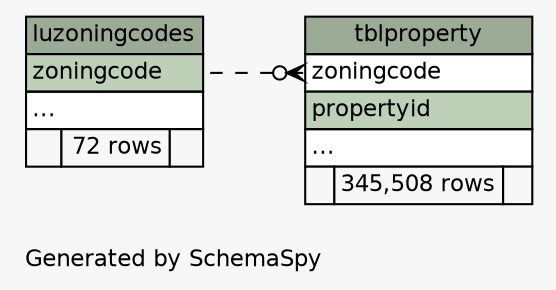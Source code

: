 // dot 2.40.1 on Mac OS X 10.10.5
// SchemaSpy rev 590
digraph "compactImpliedRelationshipsDiagram" {
  graph [
    rankdir="RL"
    bgcolor="#f7f7f7"
    label="\nGenerated by SchemaSpy"
    labeljust="l"
    nodesep="0.18"
    ranksep="0.46"
    fontname="Helvetica"
    fontsize="11"
  ];
  node [
    fontname="Helvetica"
    fontsize="11"
    shape="plaintext"
  ];
  edge [
    arrowsize="0.8"
  ];
  "luzoningcodes" [
    label=<
    <TABLE BORDER="0" CELLBORDER="1" CELLSPACING="0" BGCOLOR="#ffffff">
      <TR><TD COLSPAN="3" BGCOLOR="#9bab96" ALIGN="CENTER">luzoningcodes</TD></TR>
      <TR><TD PORT="zoningcode" COLSPAN="3" BGCOLOR="#bed1b8" ALIGN="LEFT">zoningcode</TD></TR>
      <TR><TD PORT="elipses" COLSPAN="3" ALIGN="LEFT">...</TD></TR>
      <TR><TD ALIGN="LEFT" BGCOLOR="#f7f7f7">  </TD><TD ALIGN="RIGHT" BGCOLOR="#f7f7f7">72 rows</TD><TD ALIGN="RIGHT" BGCOLOR="#f7f7f7">  </TD></TR>
    </TABLE>>
    URL="tables/luzoningcodes.html"
    tooltip="luzoningcodes"
  ];
  "tblproperty" [
    label=<
    <TABLE BORDER="0" CELLBORDER="1" CELLSPACING="0" BGCOLOR="#ffffff">
      <TR><TD COLSPAN="3" BGCOLOR="#9bab96" ALIGN="CENTER">tblproperty</TD></TR>
      <TR><TD PORT="zoningcode" COLSPAN="3" ALIGN="LEFT">zoningcode</TD></TR>
      <TR><TD PORT="propertyid" COLSPAN="3" BGCOLOR="#bed1b8" ALIGN="LEFT">propertyid</TD></TR>
      <TR><TD PORT="elipses" COLSPAN="3" ALIGN="LEFT">...</TD></TR>
      <TR><TD ALIGN="LEFT" BGCOLOR="#f7f7f7">  </TD><TD ALIGN="RIGHT" BGCOLOR="#f7f7f7">345,508 rows</TD><TD ALIGN="RIGHT" BGCOLOR="#f7f7f7">  </TD></TR>
    </TABLE>>
    URL="tables/tblproperty.html"
    tooltip="tblproperty"
  ];
  "tblproperty":"zoningcode":w -> "luzoningcodes":"zoningcode":e [arrowhead=none dir=back arrowtail=crowodot style=dashed];
}
